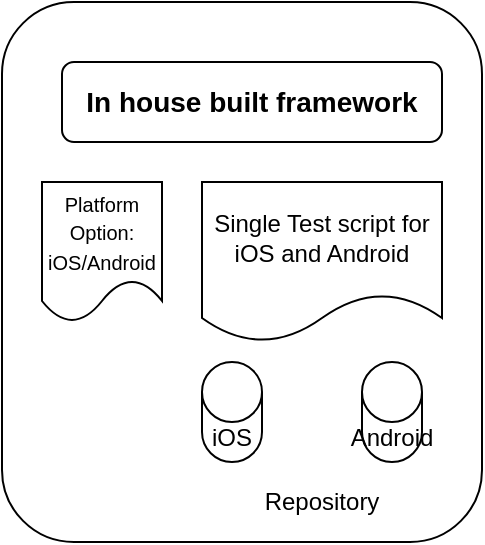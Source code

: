 <mxfile version="14.2.9" type="github">
  <diagram id="VCdo3knrtWkbR9cGN06g" name="Page-1">
    <mxGraphModel dx="942" dy="504" grid="1" gridSize="10" guides="1" tooltips="1" connect="1" arrows="1" fold="1" page="1" pageScale="1" pageWidth="850" pageHeight="1100" math="0" shadow="0">
      <root>
        <mxCell id="0" />
        <mxCell id="1" parent="0" />
        <mxCell id="D4sAwF_U6w_CXJ5x-tzL-1" value="" style="rounded=1;whiteSpace=wrap;html=1;" vertex="1" parent="1">
          <mxGeometry x="240" y="80" width="240" height="270" as="geometry" />
        </mxCell>
        <mxCell id="D4sAwF_U6w_CXJ5x-tzL-2" value="&lt;b&gt;&lt;font style=&quot;font-size: 14px&quot;&gt;In house built framework&lt;/font&gt;&lt;/b&gt;" style="rounded=1;whiteSpace=wrap;html=1;" vertex="1" parent="1">
          <mxGeometry x="270" y="110" width="190" height="40" as="geometry" />
        </mxCell>
        <mxCell id="D4sAwF_U6w_CXJ5x-tzL-3" value="&lt;font style=&quot;font-size: 10px&quot;&gt;Platform Option: iOS/Android&lt;/font&gt;" style="shape=document;whiteSpace=wrap;html=1;boundedLbl=1;" vertex="1" parent="1">
          <mxGeometry x="260" y="170" width="60" height="70" as="geometry" />
        </mxCell>
        <mxCell id="D4sAwF_U6w_CXJ5x-tzL-4" value="Single Test script for iOS and Android" style="shape=document;whiteSpace=wrap;html=1;boundedLbl=1;" vertex="1" parent="1">
          <mxGeometry x="340" y="170" width="120" height="80" as="geometry" />
        </mxCell>
        <mxCell id="D4sAwF_U6w_CXJ5x-tzL-7" value="iOS" style="shape=cylinder3;whiteSpace=wrap;html=1;boundedLbl=1;backgroundOutline=1;size=15;" vertex="1" parent="1">
          <mxGeometry x="340" y="260" width="30" height="50" as="geometry" />
        </mxCell>
        <mxCell id="D4sAwF_U6w_CXJ5x-tzL-8" value="Repository" style="text;html=1;strokeColor=none;fillColor=none;align=center;verticalAlign=middle;whiteSpace=wrap;rounded=0;" vertex="1" parent="1">
          <mxGeometry x="380" y="320" width="40" height="20" as="geometry" />
        </mxCell>
        <mxCell id="D4sAwF_U6w_CXJ5x-tzL-9" value="Android" style="shape=cylinder3;whiteSpace=wrap;html=1;boundedLbl=1;backgroundOutline=1;size=15;" vertex="1" parent="1">
          <mxGeometry x="420" y="260" width="30" height="50" as="geometry" />
        </mxCell>
      </root>
    </mxGraphModel>
  </diagram>
</mxfile>
